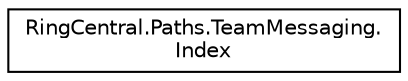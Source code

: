 digraph "Graphical Class Hierarchy"
{
 // LATEX_PDF_SIZE
  edge [fontname="Helvetica",fontsize="10",labelfontname="Helvetica",labelfontsize="10"];
  node [fontname="Helvetica",fontsize="10",shape=record];
  rankdir="LR";
  Node0 [label="RingCentral.Paths.TeamMessaging.\lIndex",height=0.2,width=0.4,color="black", fillcolor="white", style="filled",URL="$classRingCentral_1_1Paths_1_1TeamMessaging_1_1Index.html",tooltip=" "];
}
